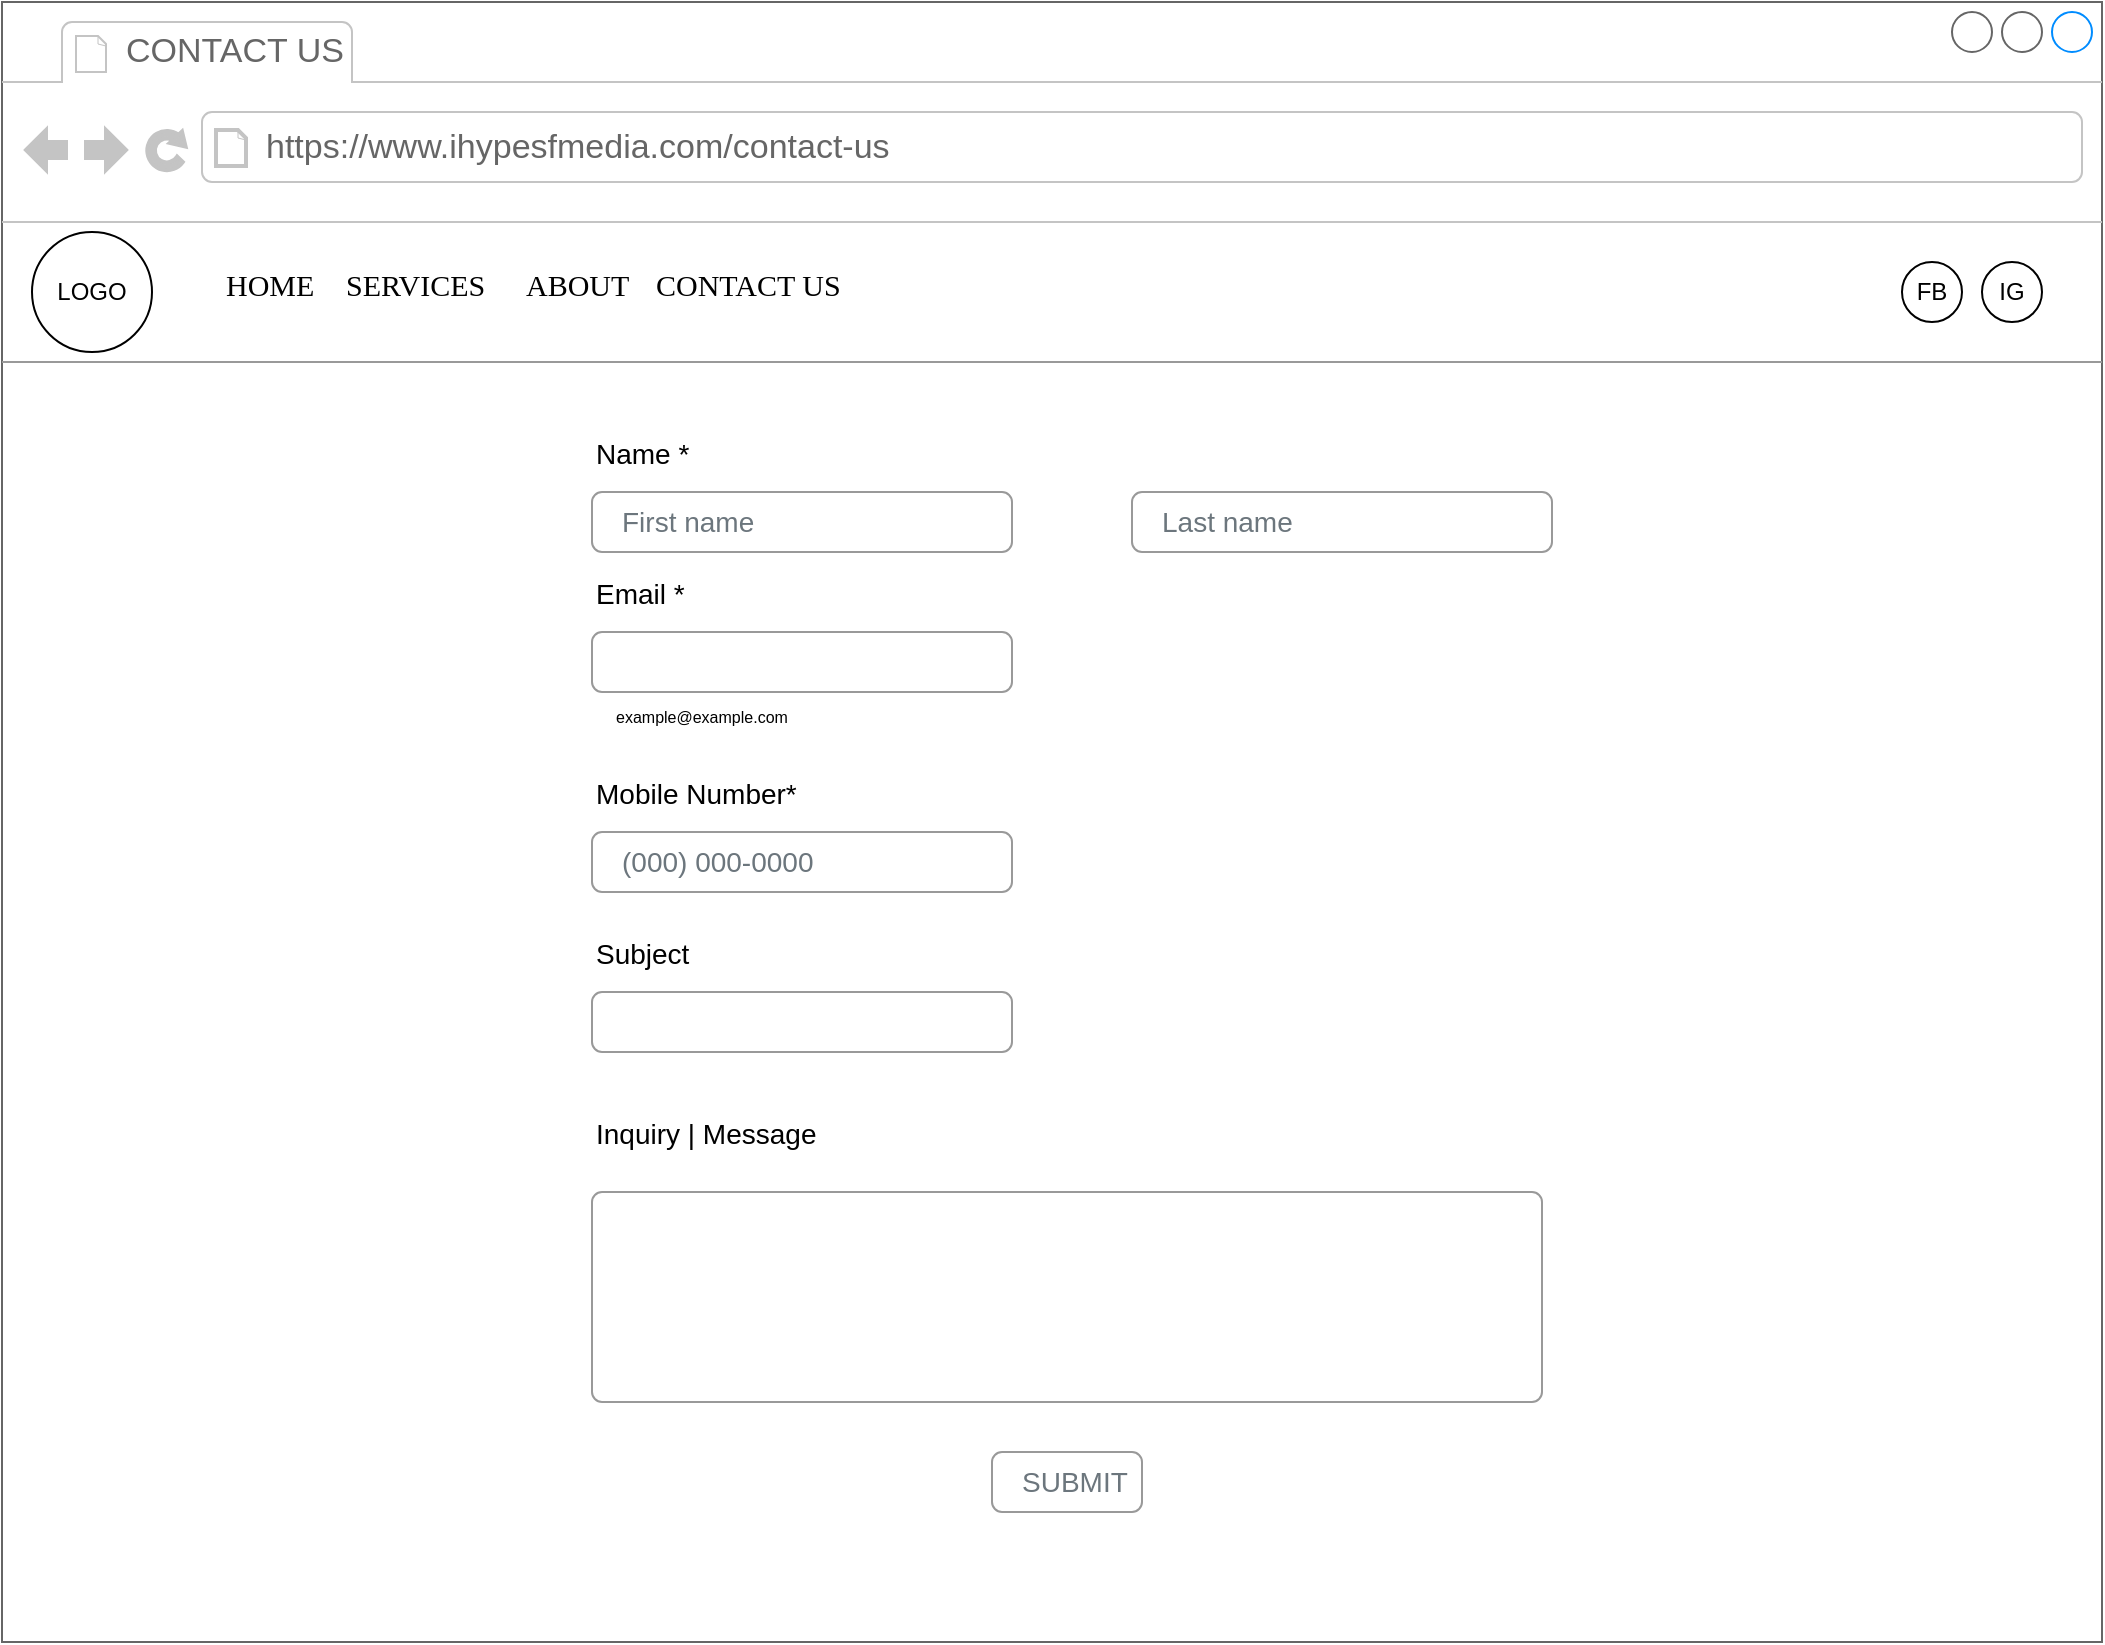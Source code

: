 <mxfile version="21.6.7" type="device">
  <diagram name="Page-1" id="2cc2dc42-3aac-f2a9-1cec-7a8b7cbee084">
    <mxGraphModel dx="1955" dy="1101" grid="1" gridSize="10" guides="1" tooltips="1" connect="1" arrows="1" fold="1" page="1" pageScale="1" pageWidth="1100" pageHeight="850" background="none" math="0" shadow="0">
      <root>
        <mxCell id="0" />
        <mxCell id="1" parent="0" />
        <mxCell id="7026571954dc6520-1" value="" style="strokeWidth=1;shadow=0;dashed=0;align=center;html=1;shape=mxgraph.mockup.containers.browserWindow;rSize=0;strokeColor=#666666;mainText=,;recursiveResize=0;rounded=0;labelBackgroundColor=none;fontFamily=Verdana;fontSize=12" parent="1" vertex="1">
          <mxGeometry x="25" y="15" width="1050" height="820" as="geometry" />
        </mxCell>
        <mxCell id="7026571954dc6520-2" value="CONTACT US" style="strokeWidth=1;shadow=0;dashed=0;align=center;html=1;shape=mxgraph.mockup.containers.anchor;fontSize=17;fontColor=#666666;align=left;" parent="7026571954dc6520-1" vertex="1">
          <mxGeometry x="60" y="12" width="110" height="26" as="geometry" />
        </mxCell>
        <mxCell id="7026571954dc6520-3" value="https://www.ihypesfmedia.com/contact-us" style="strokeWidth=1;shadow=0;dashed=0;align=center;html=1;shape=mxgraph.mockup.containers.anchor;rSize=0;fontSize=17;fontColor=#666666;align=left;" parent="7026571954dc6520-1" vertex="1">
          <mxGeometry x="130" y="60" width="250" height="26" as="geometry" />
        </mxCell>
        <mxCell id="7026571954dc6520-15" value="" style="verticalLabelPosition=bottom;shadow=0;dashed=0;align=center;html=1;verticalAlign=top;strokeWidth=1;shape=mxgraph.mockup.markup.line;strokeColor=#999999;rounded=0;labelBackgroundColor=none;fillColor=#ffffff;fontFamily=Verdana;fontSize=12;fontColor=#000000;" parent="7026571954dc6520-1" vertex="1">
          <mxGeometry y="170" width="1050" height="20" as="geometry" />
        </mxCell>
        <mxCell id="W9UuiEgfhQGYlAS1tFF7-3" value="HOME" style="text;html=1;points=[];align=left;verticalAlign=top;spacingTop=-4;fontSize=15;fontFamily=Verdana" parent="7026571954dc6520-1" vertex="1">
          <mxGeometry x="110" y="130" width="60" height="30" as="geometry" />
        </mxCell>
        <mxCell id="W9UuiEgfhQGYlAS1tFF7-4" value="SERVICES" style="text;html=1;points=[];align=left;verticalAlign=top;spacingTop=-4;fontSize=15;fontFamily=Verdana" parent="7026571954dc6520-1" vertex="1">
          <mxGeometry x="170" y="130" width="80" height="30" as="geometry" />
        </mxCell>
        <mxCell id="W9UuiEgfhQGYlAS1tFF7-5" value="ABOUT" style="text;html=1;points=[];align=left;verticalAlign=top;spacingTop=-4;fontSize=15;fontFamily=Verdana" parent="7026571954dc6520-1" vertex="1">
          <mxGeometry x="260" y="130" width="80" height="30" as="geometry" />
        </mxCell>
        <mxCell id="W9UuiEgfhQGYlAS1tFF7-6" value="CONTACT US" style="text;html=1;points=[];align=left;verticalAlign=top;spacingTop=-4;fontSize=15;fontFamily=Verdana" parent="7026571954dc6520-1" vertex="1">
          <mxGeometry x="325" y="130" width="80" height="30" as="geometry" />
        </mxCell>
        <mxCell id="W9UuiEgfhQGYlAS1tFF7-7" value="LOGO" style="ellipse;whiteSpace=wrap;html=1;aspect=fixed;" parent="7026571954dc6520-1" vertex="1">
          <mxGeometry x="15" y="115" width="60" height="60" as="geometry" />
        </mxCell>
        <mxCell id="W9UuiEgfhQGYlAS1tFF7-8" value="IG" style="ellipse;whiteSpace=wrap;html=1;aspect=fixed;" parent="7026571954dc6520-1" vertex="1">
          <mxGeometry x="990" y="130" width="30" height="30" as="geometry" />
        </mxCell>
        <mxCell id="W9UuiEgfhQGYlAS1tFF7-9" value="FB" style="ellipse;whiteSpace=wrap;html=1;aspect=fixed;" parent="7026571954dc6520-1" vertex="1">
          <mxGeometry x="950" y="130" width="30" height="30" as="geometry" />
        </mxCell>
        <mxCell id="0FKcP58HkaSwKEI28_fJ-34" value="First name" style="html=1;shadow=0;dashed=0;shape=mxgraph.bootstrap.rrect;rSize=5;fillColor=none;strokeColor=#999999;align=left;spacing=15;fontSize=14;fontColor=#6C767D;" vertex="1" parent="7026571954dc6520-1">
          <mxGeometry x="295" y="245" width="210" height="30" as="geometry" />
        </mxCell>
        <mxCell id="0FKcP58HkaSwKEI28_fJ-35" value="Last name" style="html=1;shadow=0;dashed=0;shape=mxgraph.bootstrap.rrect;rSize=5;fillColor=none;strokeColor=#999999;align=left;spacing=15;fontSize=14;fontColor=#6C767D;" vertex="1" parent="7026571954dc6520-1">
          <mxGeometry x="565" y="245" width="210" height="30" as="geometry" />
        </mxCell>
        <mxCell id="0FKcP58HkaSwKEI28_fJ-36" value="Name *" style="fillColor=none;strokeColor=none;align=left;fontSize=14;" vertex="1" parent="7026571954dc6520-1">
          <mxGeometry x="295" y="205" width="260" height="40" as="geometry" />
        </mxCell>
        <mxCell id="0FKcP58HkaSwKEI28_fJ-37" value="" style="html=1;shadow=0;dashed=0;shape=mxgraph.bootstrap.rrect;rSize=5;fillColor=none;strokeColor=#999999;align=left;spacing=15;fontSize=14;fontColor=#6C767D;" vertex="1" parent="7026571954dc6520-1">
          <mxGeometry x="295" y="315" width="210" height="30" as="geometry" />
        </mxCell>
        <mxCell id="0FKcP58HkaSwKEI28_fJ-38" value="Email *" style="fillColor=none;strokeColor=none;align=left;fontSize=14;" vertex="1" parent="7026571954dc6520-1">
          <mxGeometry x="295" y="275" width="260" height="40" as="geometry" />
        </mxCell>
        <mxCell id="0FKcP58HkaSwKEI28_fJ-39" value="example@example.com" style="fillColor=none;strokeColor=none;align=left;fontSize=8;" vertex="1" parent="7026571954dc6520-1">
          <mxGeometry x="305" y="345" width="85" height="25" as="geometry" />
        </mxCell>
        <mxCell id="0FKcP58HkaSwKEI28_fJ-40" value="(000) 000-0000" style="html=1;shadow=0;dashed=0;shape=mxgraph.bootstrap.rrect;rSize=5;fillColor=none;strokeColor=#999999;align=left;spacing=15;fontSize=14;fontColor=#6C767D;" vertex="1" parent="7026571954dc6520-1">
          <mxGeometry x="295" y="415" width="210" height="30" as="geometry" />
        </mxCell>
        <mxCell id="0FKcP58HkaSwKEI28_fJ-41" value="Mobile Number*" style="fillColor=none;strokeColor=none;align=left;fontSize=14;" vertex="1" parent="7026571954dc6520-1">
          <mxGeometry x="295" y="375" width="260" height="40" as="geometry" />
        </mxCell>
        <mxCell id="0FKcP58HkaSwKEI28_fJ-42" value="" style="html=1;shadow=0;dashed=0;shape=mxgraph.bootstrap.rrect;rSize=5;fillColor=none;strokeColor=#999999;align=left;spacing=15;fontSize=14;fontColor=#6C767D;" vertex="1" parent="7026571954dc6520-1">
          <mxGeometry x="295" y="495" width="210" height="30" as="geometry" />
        </mxCell>
        <mxCell id="0FKcP58HkaSwKEI28_fJ-43" value="Subject" style="fillColor=none;strokeColor=none;align=left;fontSize=14;" vertex="1" parent="7026571954dc6520-1">
          <mxGeometry x="295" y="455" width="260" height="40" as="geometry" />
        </mxCell>
        <mxCell id="0FKcP58HkaSwKEI28_fJ-44" value="" style="html=1;shadow=0;dashed=0;shape=mxgraph.bootstrap.rrect;rSize=5;fillColor=none;strokeColor=#999999;align=left;spacing=15;fontSize=14;fontColor=#6C767D;" vertex="1" parent="7026571954dc6520-1">
          <mxGeometry x="295" y="595" width="475" height="105" as="geometry" />
        </mxCell>
        <mxCell id="0FKcP58HkaSwKEI28_fJ-45" value="Inquiry | Message" style="fillColor=none;strokeColor=none;align=left;fontSize=14;" vertex="1" parent="7026571954dc6520-1">
          <mxGeometry x="295" y="545" width="260" height="40" as="geometry" />
        </mxCell>
        <mxCell id="0FKcP58HkaSwKEI28_fJ-46" value="SUBMIT" style="html=1;shadow=0;dashed=0;shape=mxgraph.bootstrap.rrect;rSize=5;fillColor=none;strokeColor=#999999;align=left;spacing=15;fontSize=14;fontColor=#6C767D;" vertex="1" parent="7026571954dc6520-1">
          <mxGeometry x="495" y="725" width="75" height="30" as="geometry" />
        </mxCell>
      </root>
    </mxGraphModel>
  </diagram>
</mxfile>
